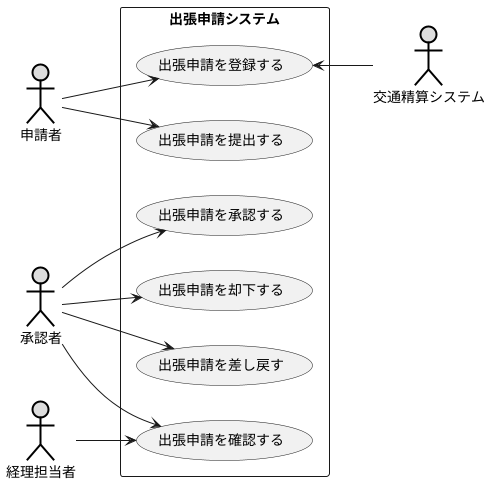@startuml 演習2-1
left to right direction
actor 申請者#DDDDDD;line:black;line.bold;
actor 承認者#DDDDDD;line:black;line.bold;
actor 経理担当者#DDDDDD;line:black;line.bold;
actor 交通精算システム#DDDDDD;line:black;line.bold;
rectangle 出張申請システム {
usecase 出張申請を登録する 
usecase 出張申請を提出する 
usecase 出張申請を承認する
usecase 出張申請を却下する
usecase 出張申請を差し戻す
usecase 出張申請を確認する
}
申請者--> 出張申請を登録する 
申請者--> 出張申請を提出する
承認者--> 出張申請を承認する
承認者--> 出張申請を却下する
承認者--> 出張申請を差し戻す
承認者--> 出張申請を確認する
経理担当者--> 出張申請を確認する
出張申請を登録する <-- 交通精算システム
@enduml